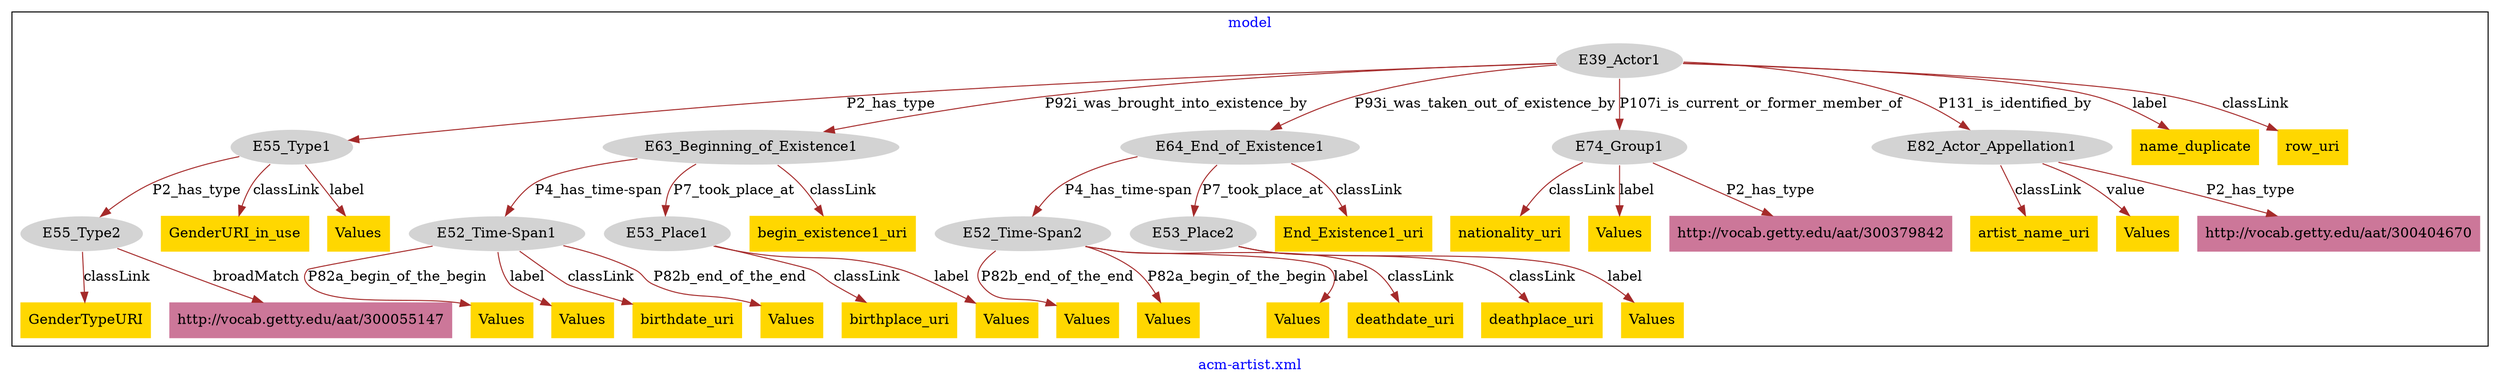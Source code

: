 digraph n0 {
fontcolor="blue"
remincross="true"
label="acm-artist.xml"
subgraph cluster {
label="model"
n2[style="filled",color="white",fillcolor="lightgray",label="E39_Actor1"];
n3[style="filled",color="white",fillcolor="lightgray",label="E55_Type1"];
n4[style="filled",color="white",fillcolor="lightgray",label="E63_Beginning_of_Existence1"];
n5[style="filled",color="white",fillcolor="lightgray",label="E64_End_of_Existence1"];
n6[style="filled",color="white",fillcolor="lightgray",label="E74_Group1"];
n7[style="filled",color="white",fillcolor="lightgray",label="E82_Actor_Appellation1"];
n8[style="filled",color="white",fillcolor="lightgray",label="E55_Type2"];
n9[style="filled",color="white",fillcolor="lightgray",label="E52_Time-Span1"];
n10[style="filled",color="white",fillcolor="lightgray",label="E53_Place1"];
n11[style="filled",color="white",fillcolor="lightgray",label="E52_Time-Span2"];
n12[style="filled",color="white",fillcolor="lightgray",label="E53_Place2"];
n13[shape="plaintext",style="filled",fillcolor="gold",label="nationality_uri"];
n14[shape="plaintext",style="filled",fillcolor="gold",label="begin_existence1_uri"];
n15[shape="plaintext",style="filled",fillcolor="gold",label="name_duplicate"];
n16[shape="plaintext",style="filled",fillcolor="gold",label="GenderURI_in_use"];
n17[shape="plaintext",style="filled",fillcolor="gold",label="artist_name_uri"];
n18[shape="plaintext",style="filled",fillcolor="gold",label="Values"];
n19[shape="plaintext",style="filled",fillcolor="gold",label="Values"];
n20[shape="plaintext",style="filled",fillcolor="gold",label="deathplace_uri"];
n21[shape="plaintext",style="filled",fillcolor="gold",label="Values"];
n22[shape="plaintext",style="filled",fillcolor="gold",label="Values"];
n23[shape="plaintext",style="filled",fillcolor="gold",label="GenderTypeURI"];
n24[shape="plaintext",style="filled",fillcolor="gold",label="birthplace_uri"];
n25[shape="plaintext",style="filled",fillcolor="gold",label="End_Existence1_uri"];
n26[shape="plaintext",style="filled",fillcolor="gold",label="Values"];
n27[shape="plaintext",style="filled",fillcolor="gold",label="row_uri"];
n28[shape="plaintext",style="filled",fillcolor="gold",label="Values"];
n29[shape="plaintext",style="filled",fillcolor="gold",label="birthdate_uri"];
n30[shape="plaintext",style="filled",fillcolor="gold",label="Values"];
n31[shape="plaintext",style="filled",fillcolor="gold",label="Values"];
n32[shape="plaintext",style="filled",fillcolor="gold",label="deathdate_uri"];
n33[shape="plaintext",style="filled",fillcolor="gold",label="Values"];
n34[shape="plaintext",style="filled",fillcolor="gold",label="Values"];
n35[shape="plaintext",style="filled",fillcolor="gold",label="Values"];
n36[shape="plaintext",style="filled",fillcolor="#CC7799",label="http://vocab.getty.edu/aat/300404670"];
n37[shape="plaintext",style="filled",fillcolor="#CC7799",label="http://vocab.getty.edu/aat/300379842"];
n38[shape="plaintext",style="filled",fillcolor="#CC7799",label="http://vocab.getty.edu/aat/300055147"];
}
n2 -> n3[color="brown",fontcolor="black",label="P2_has_type"]
n2 -> n4[color="brown",fontcolor="black",label="P92i_was_brought_into_existence_by"]
n2 -> n5[color="brown",fontcolor="black",label="P93i_was_taken_out_of_existence_by"]
n2 -> n6[color="brown",fontcolor="black",label="P107i_is_current_or_former_member_of"]
n2 -> n7[color="brown",fontcolor="black",label="P131_is_identified_by"]
n3 -> n8[color="brown",fontcolor="black",label="P2_has_type"]
n4 -> n9[color="brown",fontcolor="black",label="P4_has_time-span"]
n4 -> n10[color="brown",fontcolor="black",label="P7_took_place_at"]
n5 -> n11[color="brown",fontcolor="black",label="P4_has_time-span"]
n5 -> n12[color="brown",fontcolor="black",label="P7_took_place_at"]
n6 -> n13[color="brown",fontcolor="black",label="classLink"]
n4 -> n14[color="brown",fontcolor="black",label="classLink"]
n2 -> n15[color="brown",fontcolor="black",label="label"]
n3 -> n16[color="brown",fontcolor="black",label="classLink"]
n7 -> n17[color="brown",fontcolor="black",label="classLink"]
n9 -> n18[color="brown",fontcolor="black",label="P82a_begin_of_the_begin"]
n9 -> n19[color="brown",fontcolor="black",label="label"]
n12 -> n20[color="brown",fontcolor="black",label="classLink"]
n11 -> n21[color="brown",fontcolor="black",label="P82b_end_of_the_end"]
n11 -> n22[color="brown",fontcolor="black",label="P82a_begin_of_the_begin"]
n8 -> n23[color="brown",fontcolor="black",label="classLink"]
n10 -> n24[color="brown",fontcolor="black",label="classLink"]
n5 -> n25[color="brown",fontcolor="black",label="classLink"]
n6 -> n26[color="brown",fontcolor="black",label="label"]
n2 -> n27[color="brown",fontcolor="black",label="classLink"]
n3 -> n28[color="brown",fontcolor="black",label="label"]
n9 -> n29[color="brown",fontcolor="black",label="classLink"]
n10 -> n30[color="brown",fontcolor="black",label="label"]
n11 -> n31[color="brown",fontcolor="black",label="label"]
n11 -> n32[color="brown",fontcolor="black",label="classLink"]
n9 -> n33[color="brown",fontcolor="black",label="P82b_end_of_the_end"]
n7 -> n34[color="brown",fontcolor="black",label="value"]
n12 -> n35[color="brown",fontcolor="black",label="label"]
n7 -> n36[color="brown",fontcolor="black",label="P2_has_type"]
n6 -> n37[color="brown",fontcolor="black",label="P2_has_type"]
n8 -> n38[color="brown",fontcolor="black",label="broadMatch"]
}
